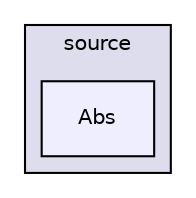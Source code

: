 digraph "source/Abs" {
  compound=true
  node [ fontsize="10", fontname="Helvetica"];
  edge [ labelfontsize="10", labelfontname="Helvetica"];
  subgraph clusterdir_b2f33c71d4aa5e7af42a1ca61ff5af1b {
    graph [ bgcolor="#ddddee", pencolor="black", label="source" fontname="Helvetica", fontsize="10", URL="dir_b2f33c71d4aa5e7af42a1ca61ff5af1b.html"]
  dir_9789a2c80932562e0ba79d69cb062769 [shape=box, label="Abs", style="filled", fillcolor="#eeeeff", pencolor="black", URL="dir_9789a2c80932562e0ba79d69cb062769.html"];
  }
}

